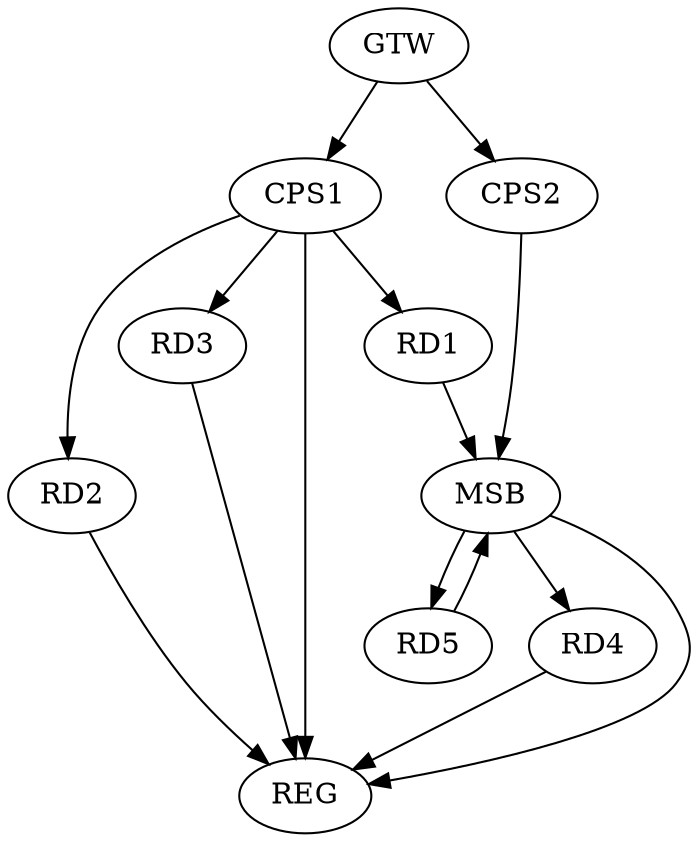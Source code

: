 strict digraph G {
  RD1 [ label="RD1" ];
  RD2 [ label="RD2" ];
  RD3 [ label="RD3" ];
  RD4 [ label="RD4" ];
  RD5 [ label="RD5" ];
  CPS1 [ label="CPS1" ];
  CPS2 [ label="CPS2" ];
  GTW [ label="GTW" ];
  REG [ label="REG" ];
  MSB [ label="MSB" ];
  CPS1 -> RD1;
  CPS1 -> RD2;
  CPS1 -> RD3;
  GTW -> CPS1;
  GTW -> CPS2;
  RD2 -> REG;
  RD3 -> REG;
  RD4 -> REG;
  CPS1 -> REG;
  RD1 -> MSB;
  MSB -> REG;
  RD5 -> MSB;
  CPS2 -> MSB;
  MSB -> RD4;
  MSB -> RD5;
}
